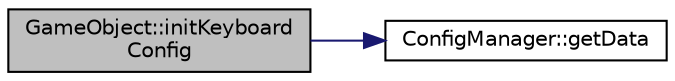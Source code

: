 digraph "GameObject::initKeyboardConfig"
{
 // LATEX_PDF_SIZE
  edge [fontname="Helvetica",fontsize="10",labelfontname="Helvetica",labelfontsize="10"];
  node [fontname="Helvetica",fontsize="10",shape=record];
  rankdir="LR";
  Node1 [label="GameObject::initKeyboard\lConfig",height=0.2,width=0.4,color="black", fillcolor="grey75", style="filled", fontcolor="black",tooltip="Initialize keyboard config."];
  Node1 -> Node2 [color="midnightblue",fontsize="10",style="solid",fontname="Helvetica"];
  Node2 [label="ConfigManager::getData",height=0.2,width=0.4,color="black", fillcolor="white", style="filled",URL="$class_config_manager.html#af56910ae1bacfa07176c5f2608cd6ba9",tooltip="Return config data."];
}
